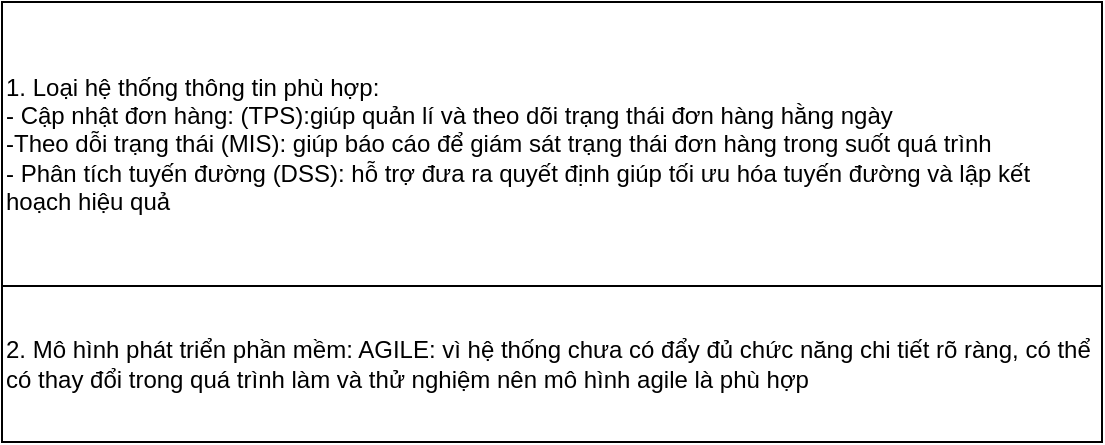 <mxfile version="28.2.8">
  <diagram name="Page-1" id="CXT_w8kwGiSLGJO2zJBI">
    <mxGraphModel dx="1216" dy="905" grid="1" gridSize="10" guides="1" tooltips="1" connect="1" arrows="1" fold="1" page="0" pageScale="1" pageWidth="850" pageHeight="1100" math="0" shadow="0">
      <root>
        <mxCell id="0" />
        <mxCell id="1" parent="0" />
        <mxCell id="nGnJuPzV-TweYAUljAtT-2" value="" style="shape=table;startSize=0;container=1;collapsible=0;childLayout=tableLayout;" vertex="1" parent="1">
          <mxGeometry x="260" y="360" width="550" height="220" as="geometry" />
        </mxCell>
        <mxCell id="nGnJuPzV-TweYAUljAtT-3" value="" style="shape=tableRow;horizontal=0;startSize=0;swimlaneHead=0;swimlaneBody=0;strokeColor=inherit;top=0;left=0;bottom=0;right=0;collapsible=0;dropTarget=0;fillColor=none;points=[[0,0.5],[1,0.5]];portConstraint=eastwest;" vertex="1" parent="nGnJuPzV-TweYAUljAtT-2">
          <mxGeometry width="550" height="142" as="geometry" />
        </mxCell>
        <mxCell id="nGnJuPzV-TweYAUljAtT-4" value="1. Loại hệ thống thông tin phù hợp:&amp;nbsp;&lt;br&gt;- Cập nhật đơn hàng: (TPS):giúp quản lí và theo dõi trạng thái đơn hàng hằng ngày&lt;br&gt;-Theo dỗi trạng thái (MIS): giúp báo cáo để giám sát trạng thái đơn hàng trong suốt quá trình&lt;br&gt;- Phân tích tuyến đường (DSS): hỗ trợ đưa ra quyết định giúp tối ưu hóa tuyến đường và lập kết hoạch hiệu quả" style="shape=partialRectangle;html=1;whiteSpace=wrap;connectable=0;strokeColor=inherit;overflow=hidden;fillColor=none;top=0;left=0;bottom=0;right=0;pointerEvents=1;align=left;" vertex="1" parent="nGnJuPzV-TweYAUljAtT-3">
          <mxGeometry width="550" height="142" as="geometry">
            <mxRectangle width="550" height="142" as="alternateBounds" />
          </mxGeometry>
        </mxCell>
        <mxCell id="nGnJuPzV-TweYAUljAtT-5" value="" style="shape=tableRow;horizontal=0;startSize=0;swimlaneHead=0;swimlaneBody=0;strokeColor=inherit;top=0;left=0;bottom=0;right=0;collapsible=0;dropTarget=0;fillColor=none;points=[[0,0.5],[1,0.5]];portConstraint=eastwest;" vertex="1" parent="nGnJuPzV-TweYAUljAtT-2">
          <mxGeometry y="142" width="550" height="78" as="geometry" />
        </mxCell>
        <mxCell id="nGnJuPzV-TweYAUljAtT-6" value="2. Mô hình phát triển phần mềm: AGILE: vì hệ thống chưa có đẩy đủ chức năng chi tiết rõ ràng, có thể có thay đổi trong quá trình làm và thử nghiệm nên mô hình agile là phù hợp" style="shape=partialRectangle;html=1;whiteSpace=wrap;connectable=0;strokeColor=inherit;overflow=hidden;fillColor=none;top=0;left=0;bottom=0;right=0;pointerEvents=1;align=left;" vertex="1" parent="nGnJuPzV-TweYAUljAtT-5">
          <mxGeometry width="550" height="78" as="geometry">
            <mxRectangle width="550" height="78" as="alternateBounds" />
          </mxGeometry>
        </mxCell>
      </root>
    </mxGraphModel>
  </diagram>
</mxfile>
